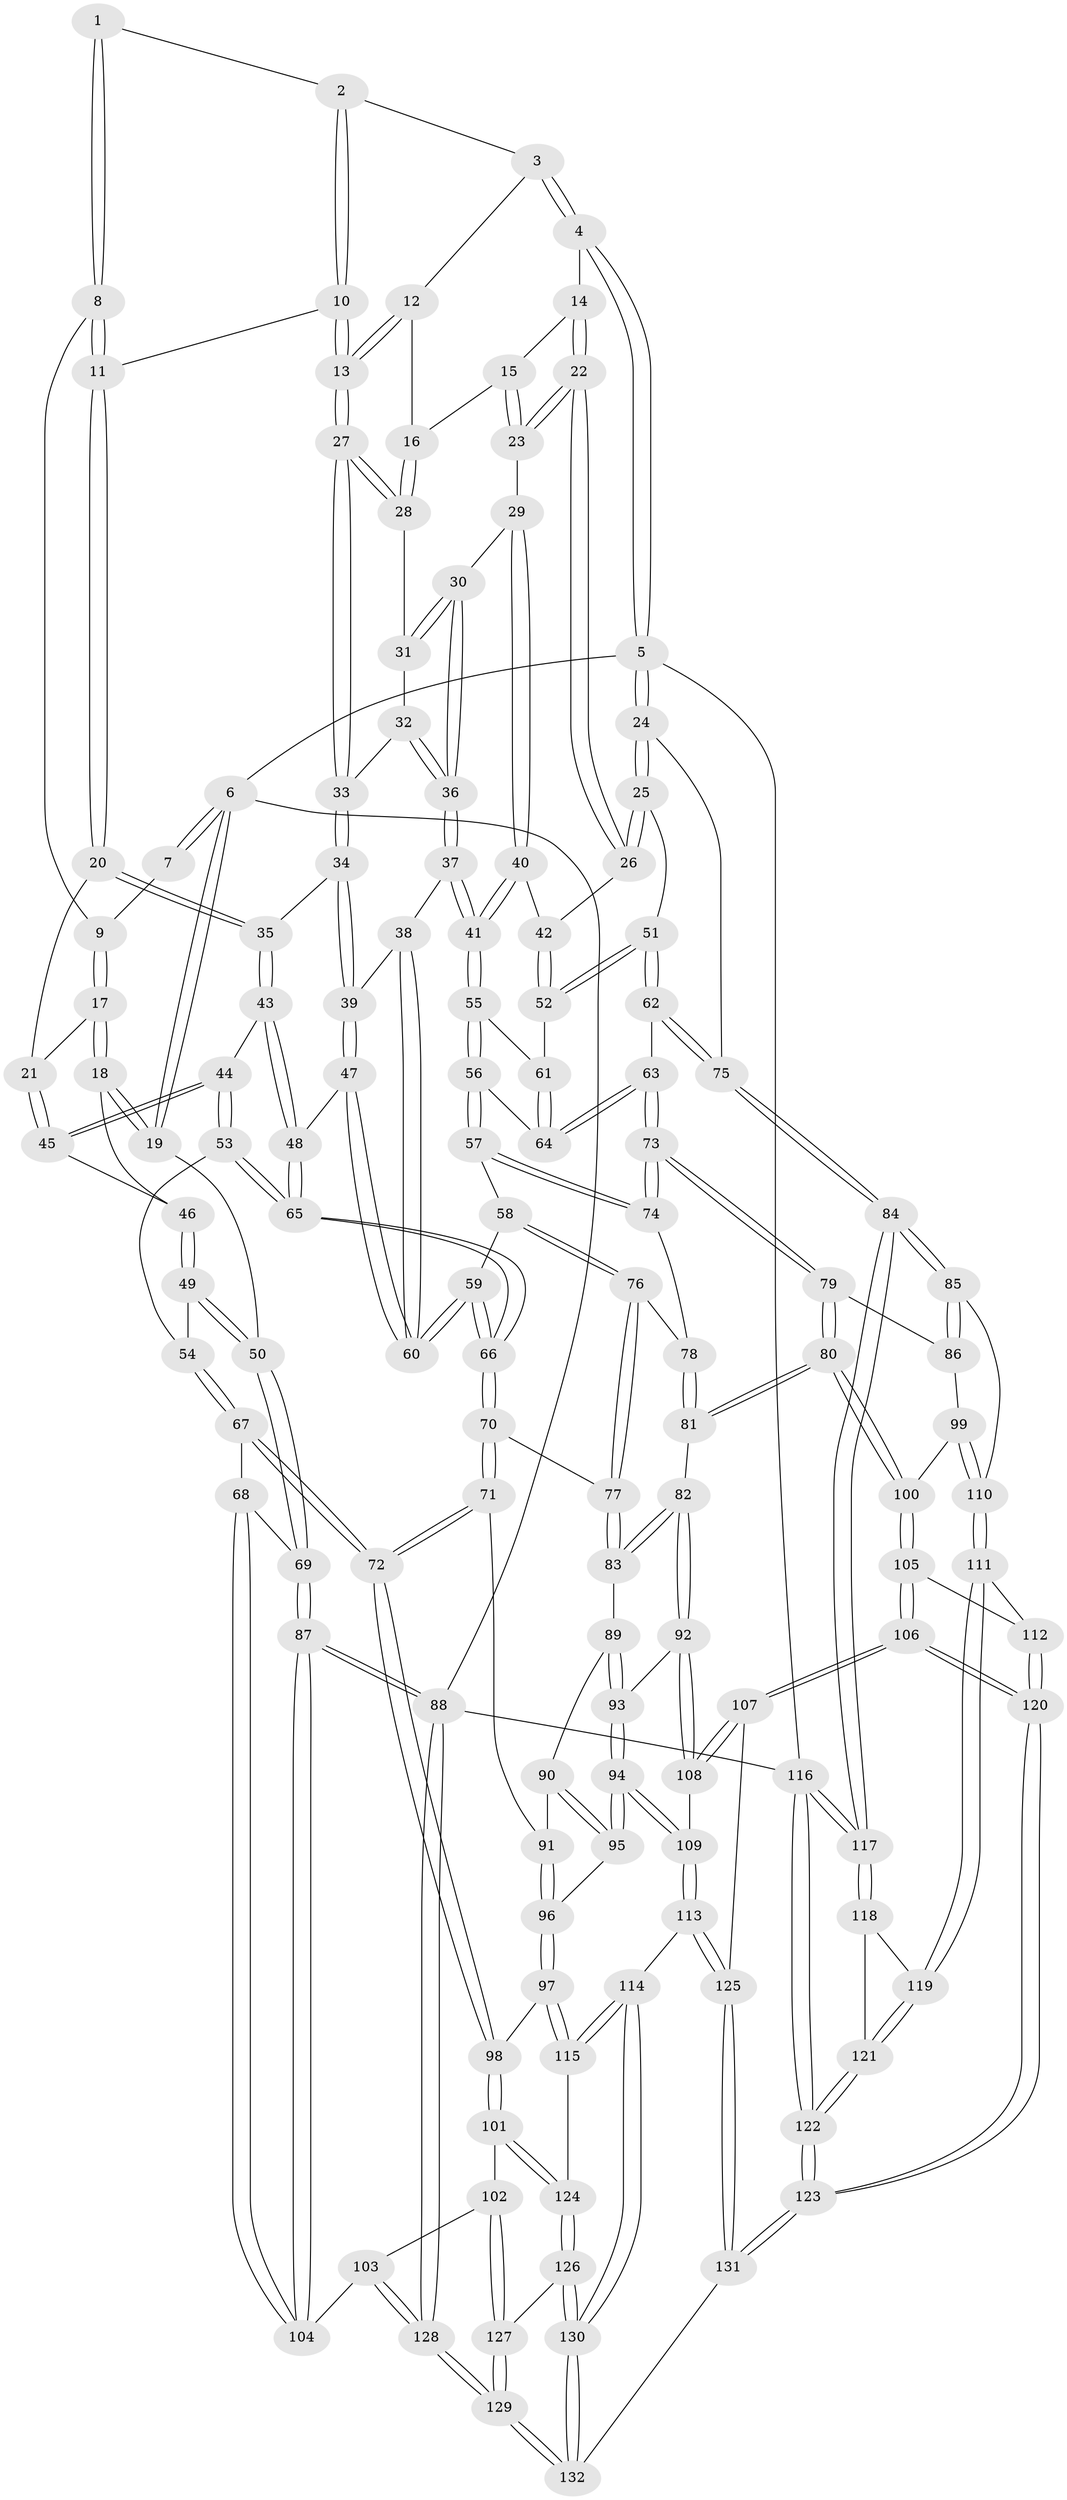 // Generated by graph-tools (version 1.1) at 2025/51/03/09/25 03:51:07]
// undirected, 132 vertices, 327 edges
graph export_dot {
graph [start="1"]
  node [color=gray90,style=filled];
  1 [pos="+0.30042449262955856+0"];
  2 [pos="+0.37441426436151154+0"];
  3 [pos="+0.5808043410033121+0"];
  4 [pos="+0.8625568191553008+0"];
  5 [pos="+1+0"];
  6 [pos="+0+0"];
  7 [pos="+0.053739775117002085+0"];
  8 [pos="+0.2538878642194288+0.06461481853311617"];
  9 [pos="+0.15493306092214043+0.08127371456421134"];
  10 [pos="+0.41461477232002353+0.12383155906897611"];
  11 [pos="+0.28066948469331215+0.10258430266456418"];
  12 [pos="+0.5671186835697488+0"];
  13 [pos="+0.42196655391492294+0.13244671536167238"];
  14 [pos="+0.8354671760533625+0"];
  15 [pos="+0.6711374944297368+0.08083226182783176"];
  16 [pos="+0.558765373691347+0.099810795950046"];
  17 [pos="+0.07125894787066415+0.19197901687122054"];
  18 [pos="+0.02004432963100938+0.1942658886789203"];
  19 [pos="+0+0.1951408365097177"];
  20 [pos="+0.22624979059793066+0.21186422310589964"];
  21 [pos="+0.11894146100962354+0.21380664442095246"];
  22 [pos="+0.8630055819440572+0.20833116348479047"];
  23 [pos="+0.686541125196479+0.20025631104719765"];
  24 [pos="+1+0.29457151601824116"];
  25 [pos="+1+0.2766154964696565"];
  26 [pos="+0.8726757089503164+0.22369561934406987"];
  27 [pos="+0.4239287534348584+0.13519617251175955"];
  28 [pos="+0.5476065965544373+0.11591707294505944"];
  29 [pos="+0.6397094495118136+0.22211799376526112"];
  30 [pos="+0.6278252221067923+0.21682633281935357"];
  31 [pos="+0.5812658302145854+0.16817438458024916"];
  32 [pos="+0.5105435632546366+0.2410898860687864"];
  33 [pos="+0.41841155883601594+0.1714375095523663"];
  34 [pos="+0.3746075972280493+0.25626247535817703"];
  35 [pos="+0.3000195551219964+0.26698536698115155"];
  36 [pos="+0.5285913843346984+0.2694019983244611"];
  37 [pos="+0.5165301161744913+0.3355453447045721"];
  38 [pos="+0.4865666790504093+0.3443658690393317"];
  39 [pos="+0.4238215744493287+0.3382048337315191"];
  40 [pos="+0.6420813971007535+0.3479174874040972"];
  41 [pos="+0.6286868088849564+0.3762883022299608"];
  42 [pos="+0.8447095294419683+0.2739204508856746"];
  43 [pos="+0.26156762024133295+0.34878111858563354"];
  44 [pos="+0.19662909743977788+0.38898365698853055"];
  45 [pos="+0.17477116600709966+0.3520264360752407"];
  46 [pos="+0.10819362641713365+0.34925184173110196"];
  47 [pos="+0.3818944969153007+0.42310068393733924"];
  48 [pos="+0.36903217491198914+0.43308777273682314"];
  49 [pos="+0.0438788470565219+0.40957049900847936"];
  50 [pos="+0+0.3589835661612912"];
  51 [pos="+0.8827012470939352+0.47689678258862594"];
  52 [pos="+0.8280806216211835+0.3582361255557041"];
  53 [pos="+0.1777421249608504+0.44740389428710053"];
  54 [pos="+0.176106178741249+0.449020654229415"];
  55 [pos="+0.6344151289803996+0.39806463545005316"];
  56 [pos="+0.631487632973497+0.45117620135801956"];
  57 [pos="+0.6272837002149442+0.45861024845808573"];
  58 [pos="+0.5654174330534474+0.5183779360349655"];
  59 [pos="+0.5219228529124471+0.5011029630336729"];
  60 [pos="+0.5043220841351835+0.4798463244792555"];
  61 [pos="+0.7852427699984862+0.3892972067477869"];
  62 [pos="+0.884334557178044+0.5205625127975554"];
  63 [pos="+0.8237806499109814+0.5523036916648894"];
  64 [pos="+0.7553514439467628+0.48016575974250136"];
  65 [pos="+0.3466414201800412+0.4792747617490784"];
  66 [pos="+0.35991917178303506+0.5617521499758984"];
  67 [pos="+0.1495843366380071+0.6328280127627137"];
  68 [pos="+0.1399106656187074+0.6356336887341053"];
  69 [pos="+0+0.6079152230782148"];
  70 [pos="+0.3495642661587495+0.602102964497491"];
  71 [pos="+0.3081865893387565+0.6482048347572593"];
  72 [pos="+0.240619975948+0.6665887146455459"];
  73 [pos="+0.7936171687768362+0.6013911924069474"];
  74 [pos="+0.724992108033906+0.5821399452675415"];
  75 [pos="+1+0.6246946711471855"];
  76 [pos="+0.5660030393959463+0.5392068933244123"];
  77 [pos="+0.537054734316692+0.637569020629259"];
  78 [pos="+0.6675519511084093+0.5985541362709145"];
  79 [pos="+0.7928455920280751+0.6442205443932607"];
  80 [pos="+0.6751070970115091+0.7444279029460876"];
  81 [pos="+0.6377432510318712+0.729590393340005"];
  82 [pos="+0.6202094452636789+0.727173152587942"];
  83 [pos="+0.5455571181975191+0.6651543616900715"];
  84 [pos="+1+0.7158690778563839"];
  85 [pos="+1+0.7299908826285094"];
  86 [pos="+0.8607626677721043+0.7067013194507774"];
  87 [pos="+0+0.7683754970520382"];
  88 [pos="+0+1"];
  89 [pos="+0.4767559114879356+0.7221029886993143"];
  90 [pos="+0.4279679245589397+0.7274248663926772"];
  91 [pos="+0.3313924425869079+0.6711525015051258"];
  92 [pos="+0.564123925251819+0.795280882804692"];
  93 [pos="+0.49115752327098694+0.8019349381254378"];
  94 [pos="+0.45355265486214147+0.8422687534705656"];
  95 [pos="+0.4170951119426386+0.826100354199431"];
  96 [pos="+0.38243033131444254+0.8293819028429192"];
  97 [pos="+0.3223235387130018+0.866587668525434"];
  98 [pos="+0.24618885114150246+0.7429120285659564"];
  99 [pos="+0.8175401569429999+0.808036730915119"];
  100 [pos="+0.6928927211850705+0.7823713149758207"];
  101 [pos="+0.1662638475563068+0.8802645689743291"];
  102 [pos="+0.15561728357417798+0.8850108556882745"];
  103 [pos="+0.10103205208001381+0.8752856751229074"];
  104 [pos="+0.08708283962043929+0.8577835056524978"];
  105 [pos="+0.6884343147395399+0.8358036430568078"];
  106 [pos="+0.6369694932967577+0.9459322531125217"];
  107 [pos="+0.6312340636559501+0.943460064418774"];
  108 [pos="+0.5637530320782244+0.8438738408510116"];
  109 [pos="+0.4725980235611776+0.884859328021041"];
  110 [pos="+0.8429846128960236+0.8514610798875661"];
  111 [pos="+0.8432894164886501+0.8706653282531492"];
  112 [pos="+0.780217479355549+0.8900235183920898"];
  113 [pos="+0.4744312374094838+0.9124564287913401"];
  114 [pos="+0.40416713637579305+0.9416451532385193"];
  115 [pos="+0.3193715962318432+0.8770205173179392"];
  116 [pos="+1+1"];
  117 [pos="+1+0.7955540799344505"];
  118 [pos="+1+0.8828769728227162"];
  119 [pos="+0.8540093223002054+0.8870046053712431"];
  120 [pos="+0.6905977730274514+1"];
  121 [pos="+0.8602560270627515+1"];
  122 [pos="+0.7919471715579894+1"];
  123 [pos="+0.7494832818927903+1"];
  124 [pos="+0.2944701880572168+0.9021072867163898"];
  125 [pos="+0.49858419886222727+0.9371154465095135"];
  126 [pos="+0.2921381809955656+0.9221902429175652"];
  127 [pos="+0.20223993738210003+1"];
  128 [pos="+0+1"];
  129 [pos="+0.15828312659200675+1"];
  130 [pos="+0.370828993063173+1"];
  131 [pos="+0.4359171575723146+1"];
  132 [pos="+0.38708811356566625+1"];
  1 -- 2;
  1 -- 8;
  1 -- 8;
  2 -- 3;
  2 -- 10;
  2 -- 10;
  3 -- 4;
  3 -- 4;
  3 -- 12;
  4 -- 5;
  4 -- 5;
  4 -- 14;
  5 -- 6;
  5 -- 24;
  5 -- 24;
  5 -- 116;
  6 -- 7;
  6 -- 7;
  6 -- 19;
  6 -- 19;
  6 -- 88;
  7 -- 9;
  8 -- 9;
  8 -- 11;
  8 -- 11;
  9 -- 17;
  9 -- 17;
  10 -- 11;
  10 -- 13;
  10 -- 13;
  11 -- 20;
  11 -- 20;
  12 -- 13;
  12 -- 13;
  12 -- 16;
  13 -- 27;
  13 -- 27;
  14 -- 15;
  14 -- 22;
  14 -- 22;
  15 -- 16;
  15 -- 23;
  15 -- 23;
  16 -- 28;
  16 -- 28;
  17 -- 18;
  17 -- 18;
  17 -- 21;
  18 -- 19;
  18 -- 19;
  18 -- 46;
  19 -- 50;
  20 -- 21;
  20 -- 35;
  20 -- 35;
  21 -- 45;
  21 -- 45;
  22 -- 23;
  22 -- 23;
  22 -- 26;
  22 -- 26;
  23 -- 29;
  24 -- 25;
  24 -- 25;
  24 -- 75;
  25 -- 26;
  25 -- 26;
  25 -- 51;
  26 -- 42;
  27 -- 28;
  27 -- 28;
  27 -- 33;
  27 -- 33;
  28 -- 31;
  29 -- 30;
  29 -- 40;
  29 -- 40;
  30 -- 31;
  30 -- 31;
  30 -- 36;
  30 -- 36;
  31 -- 32;
  32 -- 33;
  32 -- 36;
  32 -- 36;
  33 -- 34;
  33 -- 34;
  34 -- 35;
  34 -- 39;
  34 -- 39;
  35 -- 43;
  35 -- 43;
  36 -- 37;
  36 -- 37;
  37 -- 38;
  37 -- 41;
  37 -- 41;
  38 -- 39;
  38 -- 60;
  38 -- 60;
  39 -- 47;
  39 -- 47;
  40 -- 41;
  40 -- 41;
  40 -- 42;
  41 -- 55;
  41 -- 55;
  42 -- 52;
  42 -- 52;
  43 -- 44;
  43 -- 48;
  43 -- 48;
  44 -- 45;
  44 -- 45;
  44 -- 53;
  44 -- 53;
  45 -- 46;
  46 -- 49;
  46 -- 49;
  47 -- 48;
  47 -- 60;
  47 -- 60;
  48 -- 65;
  48 -- 65;
  49 -- 50;
  49 -- 50;
  49 -- 54;
  50 -- 69;
  50 -- 69;
  51 -- 52;
  51 -- 52;
  51 -- 62;
  51 -- 62;
  52 -- 61;
  53 -- 54;
  53 -- 65;
  53 -- 65;
  54 -- 67;
  54 -- 67;
  55 -- 56;
  55 -- 56;
  55 -- 61;
  56 -- 57;
  56 -- 57;
  56 -- 64;
  57 -- 58;
  57 -- 74;
  57 -- 74;
  58 -- 59;
  58 -- 76;
  58 -- 76;
  59 -- 60;
  59 -- 60;
  59 -- 66;
  59 -- 66;
  61 -- 64;
  61 -- 64;
  62 -- 63;
  62 -- 75;
  62 -- 75;
  63 -- 64;
  63 -- 64;
  63 -- 73;
  63 -- 73;
  65 -- 66;
  65 -- 66;
  66 -- 70;
  66 -- 70;
  67 -- 68;
  67 -- 72;
  67 -- 72;
  68 -- 69;
  68 -- 104;
  68 -- 104;
  69 -- 87;
  69 -- 87;
  70 -- 71;
  70 -- 71;
  70 -- 77;
  71 -- 72;
  71 -- 72;
  71 -- 91;
  72 -- 98;
  72 -- 98;
  73 -- 74;
  73 -- 74;
  73 -- 79;
  73 -- 79;
  74 -- 78;
  75 -- 84;
  75 -- 84;
  76 -- 77;
  76 -- 77;
  76 -- 78;
  77 -- 83;
  77 -- 83;
  78 -- 81;
  78 -- 81;
  79 -- 80;
  79 -- 80;
  79 -- 86;
  80 -- 81;
  80 -- 81;
  80 -- 100;
  80 -- 100;
  81 -- 82;
  82 -- 83;
  82 -- 83;
  82 -- 92;
  82 -- 92;
  83 -- 89;
  84 -- 85;
  84 -- 85;
  84 -- 117;
  84 -- 117;
  85 -- 86;
  85 -- 86;
  85 -- 110;
  86 -- 99;
  87 -- 88;
  87 -- 88;
  87 -- 104;
  87 -- 104;
  88 -- 128;
  88 -- 128;
  88 -- 116;
  89 -- 90;
  89 -- 93;
  89 -- 93;
  90 -- 91;
  90 -- 95;
  90 -- 95;
  91 -- 96;
  91 -- 96;
  92 -- 93;
  92 -- 108;
  92 -- 108;
  93 -- 94;
  93 -- 94;
  94 -- 95;
  94 -- 95;
  94 -- 109;
  94 -- 109;
  95 -- 96;
  96 -- 97;
  96 -- 97;
  97 -- 98;
  97 -- 115;
  97 -- 115;
  98 -- 101;
  98 -- 101;
  99 -- 100;
  99 -- 110;
  99 -- 110;
  100 -- 105;
  100 -- 105;
  101 -- 102;
  101 -- 124;
  101 -- 124;
  102 -- 103;
  102 -- 127;
  102 -- 127;
  103 -- 104;
  103 -- 128;
  103 -- 128;
  105 -- 106;
  105 -- 106;
  105 -- 112;
  106 -- 107;
  106 -- 107;
  106 -- 120;
  106 -- 120;
  107 -- 108;
  107 -- 108;
  107 -- 125;
  108 -- 109;
  109 -- 113;
  109 -- 113;
  110 -- 111;
  110 -- 111;
  111 -- 112;
  111 -- 119;
  111 -- 119;
  112 -- 120;
  112 -- 120;
  113 -- 114;
  113 -- 125;
  113 -- 125;
  114 -- 115;
  114 -- 115;
  114 -- 130;
  114 -- 130;
  115 -- 124;
  116 -- 117;
  116 -- 117;
  116 -- 122;
  116 -- 122;
  117 -- 118;
  117 -- 118;
  118 -- 119;
  118 -- 121;
  119 -- 121;
  119 -- 121;
  120 -- 123;
  120 -- 123;
  121 -- 122;
  121 -- 122;
  122 -- 123;
  122 -- 123;
  123 -- 131;
  123 -- 131;
  124 -- 126;
  124 -- 126;
  125 -- 131;
  125 -- 131;
  126 -- 127;
  126 -- 130;
  126 -- 130;
  127 -- 129;
  127 -- 129;
  128 -- 129;
  128 -- 129;
  129 -- 132;
  129 -- 132;
  130 -- 132;
  130 -- 132;
  131 -- 132;
}
